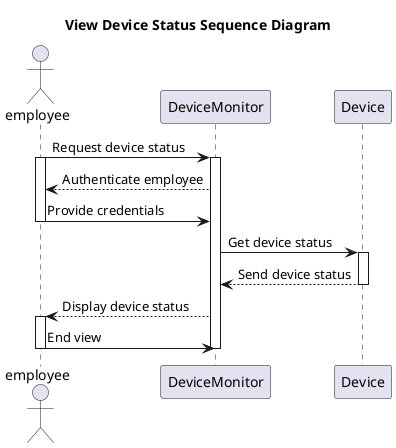 @startuml
title View Device Status Sequence Diagram

Actor employee
participant DeviceMonitor
participant Device

employee -> DeviceMonitor : Request device status
activate employee
activate DeviceMonitor

DeviceMonitor --> employee : Authenticate employee
employee -> DeviceMonitor : Provide credentials
deactivate employee

DeviceMonitor -> Device : Get device status
activate Device
Device --> DeviceMonitor : Send device status
deactivate Device

DeviceMonitor --> employee : Display device status
activate employee

employee -> DeviceMonitor : End view
deactivate employee
deactivate DeviceMonitor
@enduml
